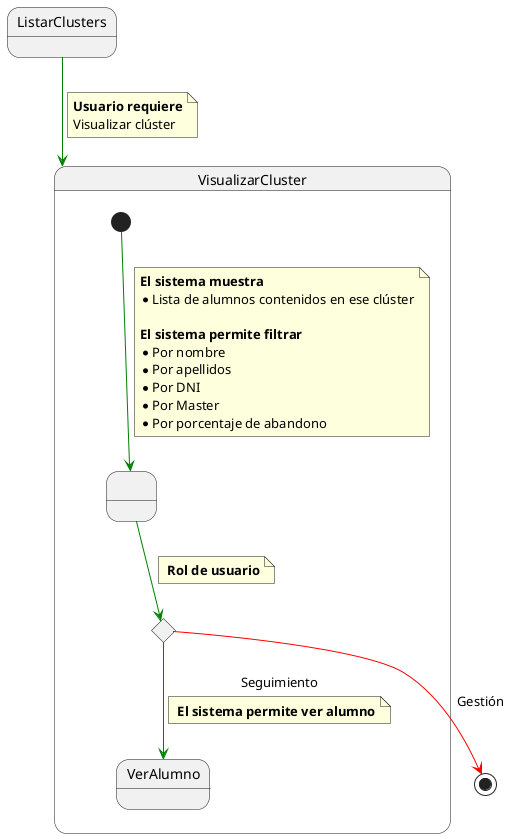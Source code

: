 @startuml VerCluster

State ListarClusters 

State VisualizarCluster{ 

  State state1 as " "

  state c <<choice>>

  [*] -[#green]-> state1

  note on link 
    <b>El sistema muestra
    * Lista de alumnos contenidos en ese clúster

    <b>El sistema permite filtrar
    * Por nombre 
    * Por apellidos
    * Por DNI
    * Por Master
    * Por porcentaje de abandono
  end note
 
  state1 -[#green]-> c 

  note on link 
    <b> Rol de usuario
  end note

  c -[#green]-> VerAlumno : Seguimiento

  note on link 
    <b> El sistema permite ver alumno
  end note
} 

ListarClusters -[#green]-> VisualizarCluster

note on link
 <b>Usuario requiere
 Visualizar clúster
end note

c -[#red]-> [*] : Gestión


@enduml
